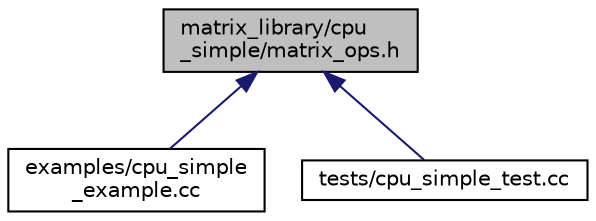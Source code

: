 digraph "matrix_library/cpu_simple/matrix_ops.h"
{
 // LATEX_PDF_SIZE
  edge [fontname="Helvetica",fontsize="10",labelfontname="Helvetica",labelfontsize="10"];
  node [fontname="Helvetica",fontsize="10",shape=record];
  Node1 [label="matrix_library/cpu\l_simple/matrix_ops.h",height=0.2,width=0.4,color="black", fillcolor="grey75", style="filled", fontcolor="black",tooltip="Containing declaration of matrix operations in CPU simple version of library."];
  Node1 -> Node2 [dir="back",color="midnightblue",fontsize="10",style="solid",fontname="Helvetica"];
  Node2 [label="examples/cpu_simple\l_example.cc",height=0.2,width=0.4,color="black", fillcolor="white", style="filled",URL="$cpu__simple__example_8cc.html",tooltip="Containing example usage of matrix operations in CPU simple version of library."];
  Node1 -> Node3 [dir="back",color="midnightblue",fontsize="10",style="solid",fontname="Helvetica"];
  Node3 [label="tests/cpu_simple_test.cc",height=0.2,width=0.4,color="black", fillcolor="white", style="filled",URL="$cpu__simple__test_8cc.html",tooltip="Containing tests for cpu simple version of library."];
}
